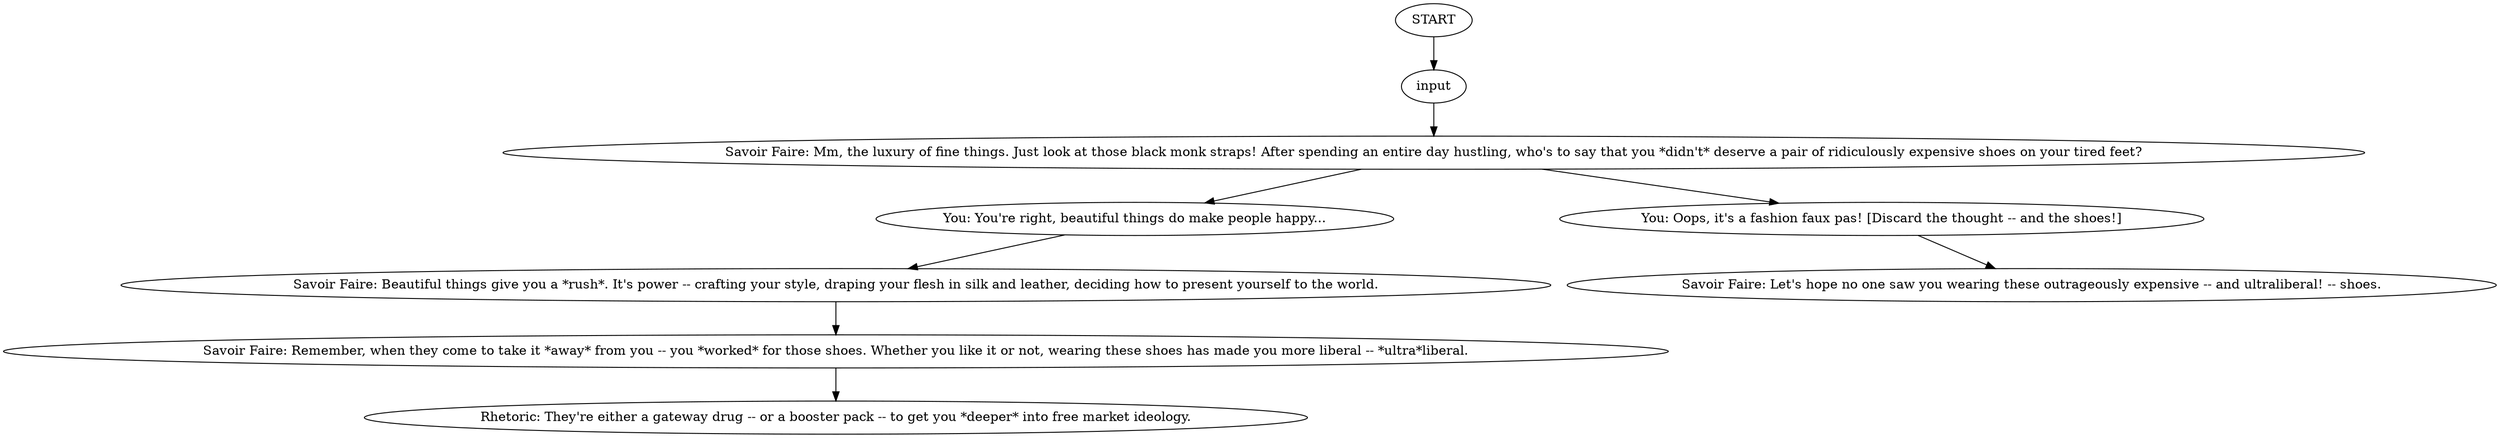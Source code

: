 # APT ORB / wearing fancy loafers
# Putting the shoes on gives a one time +1 to Indirect Modes of Taxation, you capitalist swine.
# ==================================================
digraph G {
	  0 [label="START"];
	  1 [label="input"];
	  2 [label="You: You're right, beautiful things do make people happy..."];
	  3 [label="Rhetoric: They're either a gateway drug -- or a booster pack -- to get you *deeper* into free market ideology."];
	  4 [label="Savoir Faire: Mm, the luxury of fine things. Just look at those black monk straps! After spending an entire day hustling, who's to say that you *didn't* deserve a pair of ridiculously expensive shoes on your tired feet?"];
	  5 [label="Savoir Faire: Remember, when they come to take it *away* from you -- you *worked* for those shoes. Whether you like it or not, wearing these shoes has made you more liberal -- *ultra*liberal."];
	  6 [label="Savoir Faire: Let's hope no one saw you wearing these outrageously expensive -- and ultraliberal! -- shoes."];
	  8 [label="You: Oops, it's a fashion faux pas! [Discard the thought -- and the shoes!]"];
	  9 [label="Savoir Faire: Beautiful things give you a *rush*. It's power -- crafting your style, draping your flesh in silk and leather, deciding how to present yourself to the world."];
	  0 -> 1
	  1 -> 4
	  2 -> 9
	  4 -> 8
	  4 -> 2
	  5 -> 3
	  8 -> 6
	  9 -> 5
}

